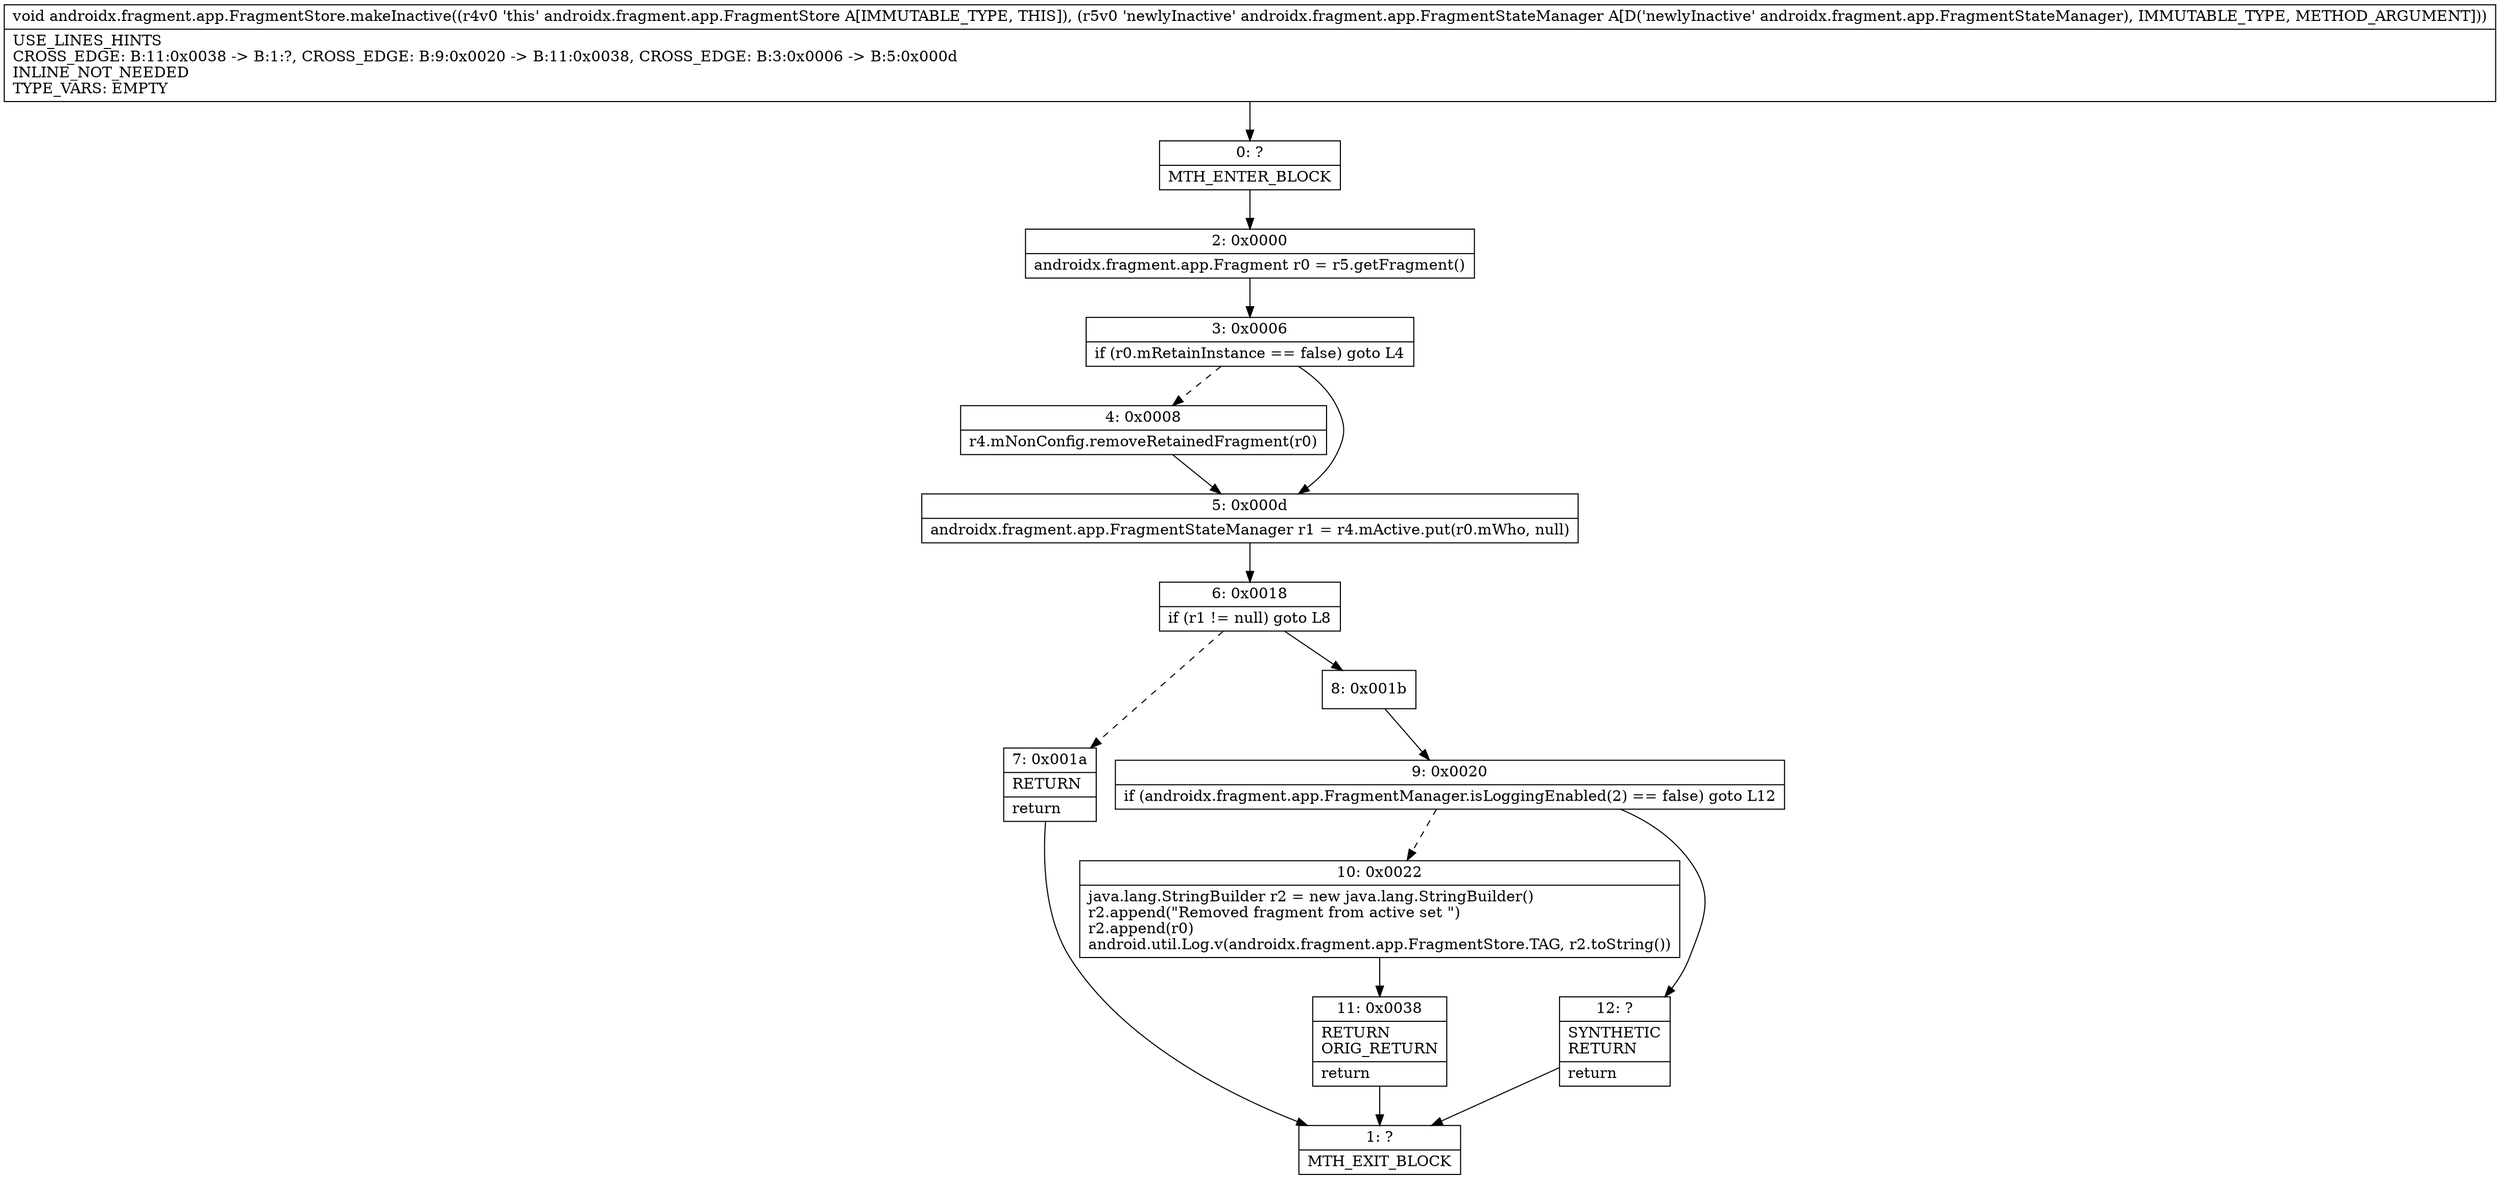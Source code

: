 digraph "CFG forandroidx.fragment.app.FragmentStore.makeInactive(Landroidx\/fragment\/app\/FragmentStateManager;)V" {
Node_0 [shape=record,label="{0\:\ ?|MTH_ENTER_BLOCK\l}"];
Node_2 [shape=record,label="{2\:\ 0x0000|androidx.fragment.app.Fragment r0 = r5.getFragment()\l}"];
Node_3 [shape=record,label="{3\:\ 0x0006|if (r0.mRetainInstance == false) goto L4\l}"];
Node_4 [shape=record,label="{4\:\ 0x0008|r4.mNonConfig.removeRetainedFragment(r0)\l}"];
Node_5 [shape=record,label="{5\:\ 0x000d|androidx.fragment.app.FragmentStateManager r1 = r4.mActive.put(r0.mWho, null)\l}"];
Node_6 [shape=record,label="{6\:\ 0x0018|if (r1 != null) goto L8\l}"];
Node_7 [shape=record,label="{7\:\ 0x001a|RETURN\l|return\l}"];
Node_1 [shape=record,label="{1\:\ ?|MTH_EXIT_BLOCK\l}"];
Node_8 [shape=record,label="{8\:\ 0x001b}"];
Node_9 [shape=record,label="{9\:\ 0x0020|if (androidx.fragment.app.FragmentManager.isLoggingEnabled(2) == false) goto L12\l}"];
Node_10 [shape=record,label="{10\:\ 0x0022|java.lang.StringBuilder r2 = new java.lang.StringBuilder()\lr2.append(\"Removed fragment from active set \")\lr2.append(r0)\landroid.util.Log.v(androidx.fragment.app.FragmentStore.TAG, r2.toString())\l}"];
Node_11 [shape=record,label="{11\:\ 0x0038|RETURN\lORIG_RETURN\l|return\l}"];
Node_12 [shape=record,label="{12\:\ ?|SYNTHETIC\lRETURN\l|return\l}"];
MethodNode[shape=record,label="{void androidx.fragment.app.FragmentStore.makeInactive((r4v0 'this' androidx.fragment.app.FragmentStore A[IMMUTABLE_TYPE, THIS]), (r5v0 'newlyInactive' androidx.fragment.app.FragmentStateManager A[D('newlyInactive' androidx.fragment.app.FragmentStateManager), IMMUTABLE_TYPE, METHOD_ARGUMENT]))  | USE_LINES_HINTS\lCROSS_EDGE: B:11:0x0038 \-\> B:1:?, CROSS_EDGE: B:9:0x0020 \-\> B:11:0x0038, CROSS_EDGE: B:3:0x0006 \-\> B:5:0x000d\lINLINE_NOT_NEEDED\lTYPE_VARS: EMPTY\l}"];
MethodNode -> Node_0;Node_0 -> Node_2;
Node_2 -> Node_3;
Node_3 -> Node_4[style=dashed];
Node_3 -> Node_5;
Node_4 -> Node_5;
Node_5 -> Node_6;
Node_6 -> Node_7[style=dashed];
Node_6 -> Node_8;
Node_7 -> Node_1;
Node_8 -> Node_9;
Node_9 -> Node_10[style=dashed];
Node_9 -> Node_12;
Node_10 -> Node_11;
Node_11 -> Node_1;
Node_12 -> Node_1;
}

